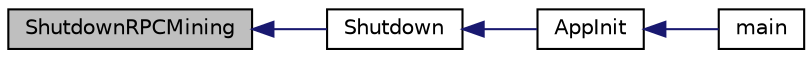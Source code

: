 digraph "ShutdownRPCMining"
{
  edge [fontname="Helvetica",fontsize="10",labelfontname="Helvetica",labelfontsize="10"];
  node [fontname="Helvetica",fontsize="10",shape=record];
  rankdir="LR";
  Node228 [label="ShutdownRPCMining",height=0.2,width=0.4,color="black", fillcolor="grey75", style="filled", fontcolor="black"];
  Node228 -> Node229 [dir="back",color="midnightblue",fontsize="10",style="solid",fontname="Helvetica"];
  Node229 [label="Shutdown",height=0.2,width=0.4,color="black", fillcolor="white", style="filled",URL="$d8/dc0/init_8h.html#ac5f038c2b480cf9ef5e19e3eba8dbaf9"];
  Node229 -> Node230 [dir="back",color="midnightblue",fontsize="10",style="solid",fontname="Helvetica"];
  Node230 [label="AppInit",height=0.2,width=0.4,color="black", fillcolor="white", style="filled",URL="$d4/d35/iond_8cpp.html#ac59316b767e6984e1285f0531275286b"];
  Node230 -> Node231 [dir="back",color="midnightblue",fontsize="10",style="solid",fontname="Helvetica"];
  Node231 [label="main",height=0.2,width=0.4,color="black", fillcolor="white", style="filled",URL="$d4/d35/iond_8cpp.html#a0ddf1224851353fc92bfbff6f499fa97"];
}
